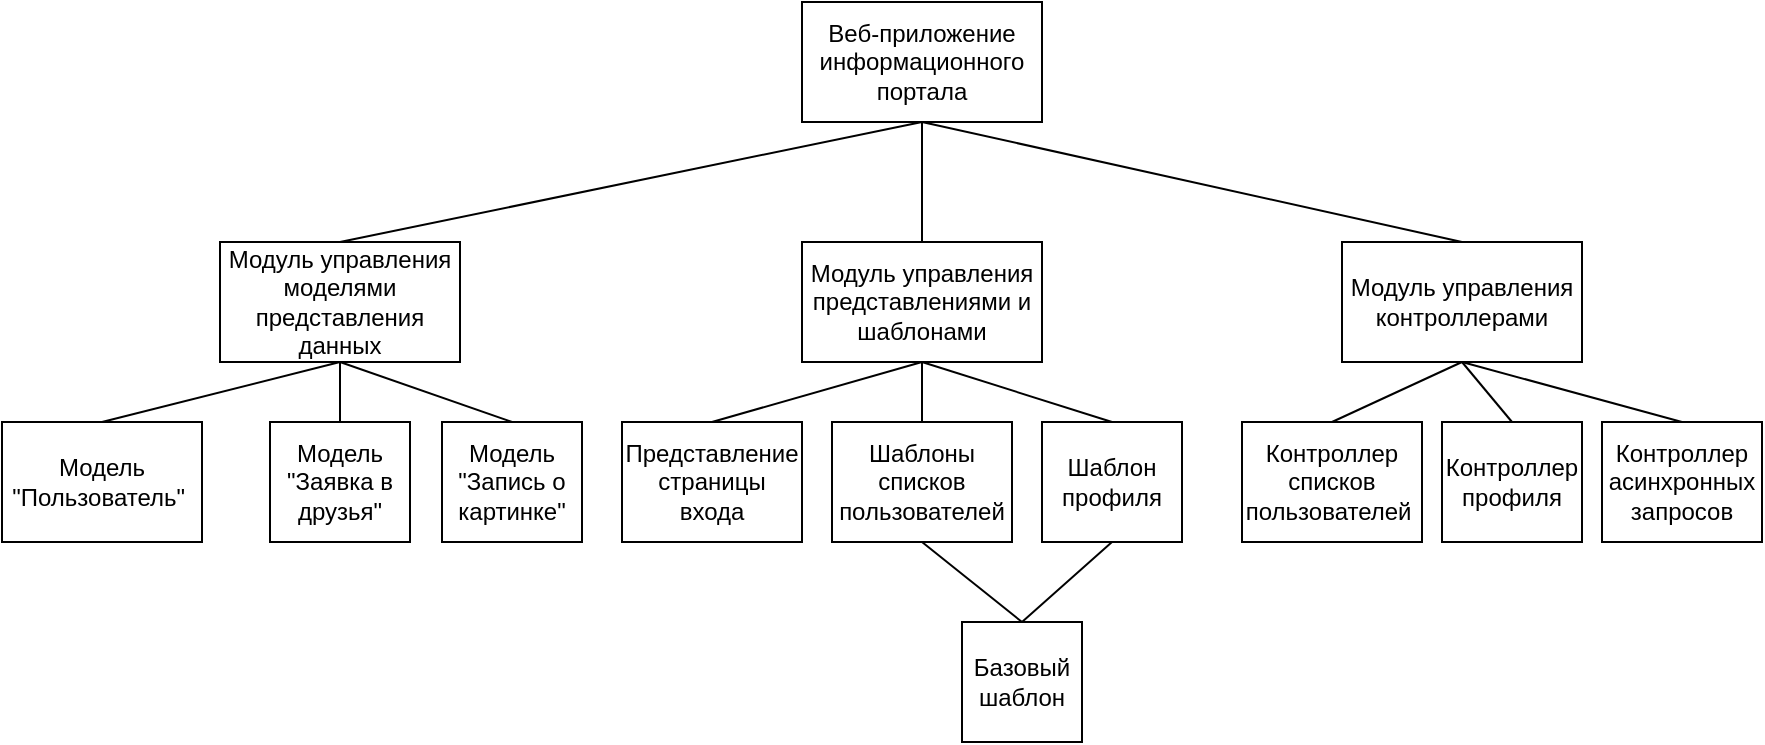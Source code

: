 <mxfile version="15.4.0" type="device"><diagram id="nfuClUptbnr6kN9t9T5E" name="Страница 1"><mxGraphModel dx="1913" dy="806" grid="1" gridSize="10" guides="1" tooltips="1" connect="1" arrows="1" fold="1" page="1" pageScale="1" pageWidth="827" pageHeight="1169" math="0" shadow="0"><root><mxCell id="0"/><mxCell id="1" parent="0"/><mxCell id="q-p3YeOXT3SyC8bliCYH-1" value="Веб-приложение информационного портала" style="rounded=0;whiteSpace=wrap;html=1;" parent="1" vertex="1"><mxGeometry x="310" y="60" width="120" height="60" as="geometry"/></mxCell><mxCell id="q-p3YeOXT3SyC8bliCYH-6" style="rounded=0;orthogonalLoop=1;jettySize=auto;html=1;exitX=0.5;exitY=0;exitDx=0;exitDy=0;entryX=0.5;entryY=1;entryDx=0;entryDy=0;endArrow=none;endFill=0;" parent="1" source="q-p3YeOXT3SyC8bliCYH-2" target="q-p3YeOXT3SyC8bliCYH-1" edge="1"><mxGeometry relative="1" as="geometry"/></mxCell><mxCell id="q-p3YeOXT3SyC8bliCYH-2" value="Модуль управления моделями представления данных" style="rounded=0;whiteSpace=wrap;html=1;" parent="1" vertex="1"><mxGeometry x="19" y="180" width="120" height="60" as="geometry"/></mxCell><mxCell id="q-p3YeOXT3SyC8bliCYH-8" style="edgeStyle=none;rounded=0;orthogonalLoop=1;jettySize=auto;html=1;exitX=0.5;exitY=0;exitDx=0;exitDy=0;endArrow=none;endFill=0;" parent="1" source="q-p3YeOXT3SyC8bliCYH-3" edge="1"><mxGeometry relative="1" as="geometry"><mxPoint x="370" y="120" as="targetPoint"/></mxGeometry></mxCell><mxCell id="q-p3YeOXT3SyC8bliCYH-3" value="Модуль управления представлениями и шаблонами" style="rounded=0;whiteSpace=wrap;html=1;" parent="1" vertex="1"><mxGeometry x="310" y="180" width="120" height="60" as="geometry"/></mxCell><mxCell id="q-p3YeOXT3SyC8bliCYH-9" style="edgeStyle=none;rounded=0;orthogonalLoop=1;jettySize=auto;html=1;exitX=0.5;exitY=0;exitDx=0;exitDy=0;endArrow=none;endFill=0;" parent="1" source="q-p3YeOXT3SyC8bliCYH-4" edge="1"><mxGeometry relative="1" as="geometry"><mxPoint x="370" y="120" as="targetPoint"/></mxGeometry></mxCell><mxCell id="q-p3YeOXT3SyC8bliCYH-19" style="edgeStyle=none;rounded=0;orthogonalLoop=1;jettySize=auto;html=1;exitX=0.5;exitY=1;exitDx=0;exitDy=0;entryX=0.5;entryY=0;entryDx=0;entryDy=0;endArrow=none;endFill=0;" parent="1" source="q-p3YeOXT3SyC8bliCYH-4" target="q-p3YeOXT3SyC8bliCYH-13" edge="1"><mxGeometry relative="1" as="geometry"/></mxCell><mxCell id="q-p3YeOXT3SyC8bliCYH-4" value="Модуль управления контроллерами" style="rounded=0;whiteSpace=wrap;html=1;" parent="1" vertex="1"><mxGeometry x="580" y="180" width="120" height="60" as="geometry"/></mxCell><mxCell id="q-p3YeOXT3SyC8bliCYH-41" style="edgeStyle=none;rounded=0;orthogonalLoop=1;jettySize=auto;html=1;exitX=0.5;exitY=0;exitDx=0;exitDy=0;entryX=0.5;entryY=1;entryDx=0;entryDy=0;endArrow=none;endFill=0;" parent="1" source="q-p3YeOXT3SyC8bliCYH-10" target="q-p3YeOXT3SyC8bliCYH-2" edge="1"><mxGeometry relative="1" as="geometry"/></mxCell><mxCell id="q-p3YeOXT3SyC8bliCYH-10" value="Модель &quot;Пользователь&quot;&amp;nbsp;" style="rounded=0;whiteSpace=wrap;html=1;" parent="1" vertex="1"><mxGeometry x="-90" y="270" width="100" height="60" as="geometry"/></mxCell><mxCell id="q-p3YeOXT3SyC8bliCYH-40" style="edgeStyle=none;rounded=0;orthogonalLoop=1;jettySize=auto;html=1;exitX=0.5;exitY=0;exitDx=0;exitDy=0;entryX=0.5;entryY=1;entryDx=0;entryDy=0;endArrow=none;endFill=0;" parent="1" source="q-p3YeOXT3SyC8bliCYH-11" target="q-p3YeOXT3SyC8bliCYH-2" edge="1"><mxGeometry relative="1" as="geometry"/></mxCell><mxCell id="q-p3YeOXT3SyC8bliCYH-11" value="Модель &quot;Заявка в друзья&quot;" style="rounded=0;whiteSpace=wrap;html=1;" parent="1" vertex="1"><mxGeometry x="44" y="270" width="70" height="60" as="geometry"/></mxCell><mxCell id="q-p3YeOXT3SyC8bliCYH-23" style="edgeStyle=none;rounded=0;orthogonalLoop=1;jettySize=auto;html=1;exitX=0.5;exitY=0;exitDx=0;exitDy=0;entryX=0.5;entryY=1;entryDx=0;entryDy=0;endArrow=none;endFill=0;" parent="1" source="q-p3YeOXT3SyC8bliCYH-12" target="q-p3YeOXT3SyC8bliCYH-2" edge="1"><mxGeometry relative="1" as="geometry"/></mxCell><mxCell id="q-p3YeOXT3SyC8bliCYH-12" value="Модель &quot;Запись о картинке&quot;" style="rounded=0;whiteSpace=wrap;html=1;" parent="1" vertex="1"><mxGeometry x="130" y="270" width="70" height="60" as="geometry"/></mxCell><mxCell id="q-p3YeOXT3SyC8bliCYH-13" value="Контроллер&lt;br&gt;списков пользователей&amp;nbsp;" style="rounded=0;whiteSpace=wrap;html=1;" parent="1" vertex="1"><mxGeometry x="530" y="270" width="90" height="60" as="geometry"/></mxCell><mxCell id="q-p3YeOXT3SyC8bliCYH-36" style="edgeStyle=none;rounded=0;orthogonalLoop=1;jettySize=auto;html=1;exitX=0.5;exitY=0;exitDx=0;exitDy=0;entryX=0.5;entryY=1;entryDx=0;entryDy=0;endArrow=none;endFill=0;" parent="1" source="q-p3YeOXT3SyC8bliCYH-14" target="q-p3YeOXT3SyC8bliCYH-4" edge="1"><mxGeometry relative="1" as="geometry"/></mxCell><mxCell id="q-p3YeOXT3SyC8bliCYH-14" value="Контроллер асинхронных запросов" style="rounded=0;whiteSpace=wrap;html=1;" parent="1" vertex="1"><mxGeometry x="710" y="270" width="80" height="60" as="geometry"/></mxCell><mxCell id="q-p3YeOXT3SyC8bliCYH-35" style="edgeStyle=none;rounded=0;orthogonalLoop=1;jettySize=auto;html=1;exitX=0.5;exitY=0;exitDx=0;exitDy=0;entryX=0.5;entryY=1;entryDx=0;entryDy=0;endArrow=none;endFill=0;" parent="1" source="q-p3YeOXT3SyC8bliCYH-15" target="q-p3YeOXT3SyC8bliCYH-4" edge="1"><mxGeometry relative="1" as="geometry"/></mxCell><mxCell id="q-p3YeOXT3SyC8bliCYH-15" value="Контроллер профиля" style="rounded=0;whiteSpace=wrap;html=1;" parent="1" vertex="1"><mxGeometry x="630" y="270" width="70" height="60" as="geometry"/></mxCell><mxCell id="q-p3YeOXT3SyC8bliCYH-30" style="edgeStyle=none;rounded=0;orthogonalLoop=1;jettySize=auto;html=1;exitX=0.5;exitY=0;exitDx=0;exitDy=0;entryX=0.5;entryY=1;entryDx=0;entryDy=0;endArrow=none;endFill=0;" parent="1" source="q-p3YeOXT3SyC8bliCYH-18" target="q-p3YeOXT3SyC8bliCYH-3" edge="1"><mxGeometry relative="1" as="geometry"/></mxCell><mxCell id="q-p3YeOXT3SyC8bliCYH-18" value="Шаблоны списков пользователей" style="rounded=0;whiteSpace=wrap;html=1;" parent="1" vertex="1"><mxGeometry x="325" y="270" width="90" height="60" as="geometry"/></mxCell><mxCell id="q-p3YeOXT3SyC8bliCYH-31" style="edgeStyle=none;rounded=0;orthogonalLoop=1;jettySize=auto;html=1;exitX=0.5;exitY=0;exitDx=0;exitDy=0;endArrow=none;endFill=0;" parent="1" source="q-p3YeOXT3SyC8bliCYH-26" edge="1"><mxGeometry relative="1" as="geometry"><mxPoint x="370" y="240.0" as="targetPoint"/></mxGeometry></mxCell><mxCell id="q-p3YeOXT3SyC8bliCYH-26" value="Шаблон профиля" style="rounded=0;whiteSpace=wrap;html=1;" parent="1" vertex="1"><mxGeometry x="430" y="270" width="70" height="60" as="geometry"/></mxCell><mxCell id="q-p3YeOXT3SyC8bliCYH-32" style="edgeStyle=none;rounded=0;orthogonalLoop=1;jettySize=auto;html=1;exitX=0.5;exitY=0;exitDx=0;exitDy=0;entryX=0.5;entryY=1;entryDx=0;entryDy=0;endArrow=none;endFill=0;" parent="1" source="q-p3YeOXT3SyC8bliCYH-27" target="q-p3YeOXT3SyC8bliCYH-26" edge="1"><mxGeometry relative="1" as="geometry"/></mxCell><mxCell id="q-p3YeOXT3SyC8bliCYH-33" style="edgeStyle=none;rounded=0;orthogonalLoop=1;jettySize=auto;html=1;exitX=0.5;exitY=0;exitDx=0;exitDy=0;entryX=0.5;entryY=1;entryDx=0;entryDy=0;endArrow=none;endFill=0;" parent="1" source="q-p3YeOXT3SyC8bliCYH-27" target="q-p3YeOXT3SyC8bliCYH-18" edge="1"><mxGeometry relative="1" as="geometry"/></mxCell><mxCell id="q-p3YeOXT3SyC8bliCYH-27" value="Базовый шаблон" style="rounded=0;whiteSpace=wrap;html=1;" parent="1" vertex="1"><mxGeometry x="390" y="370" width="60" height="60" as="geometry"/></mxCell><mxCell id="q-p3YeOXT3SyC8bliCYH-39" style="edgeStyle=none;rounded=0;orthogonalLoop=1;jettySize=auto;html=1;exitX=0.5;exitY=0;exitDx=0;exitDy=0;entryX=0.5;entryY=1;entryDx=0;entryDy=0;endArrow=none;endFill=0;" parent="1" source="q-p3YeOXT3SyC8bliCYH-38" target="q-p3YeOXT3SyC8bliCYH-3" edge="1"><mxGeometry relative="1" as="geometry"/></mxCell><mxCell id="q-p3YeOXT3SyC8bliCYH-38" value="Представление&lt;br&gt;страницы&lt;br&gt;входа" style="rounded=0;whiteSpace=wrap;html=1;" parent="1" vertex="1"><mxGeometry x="220" y="270" width="90" height="60" as="geometry"/></mxCell></root></mxGraphModel></diagram></mxfile>